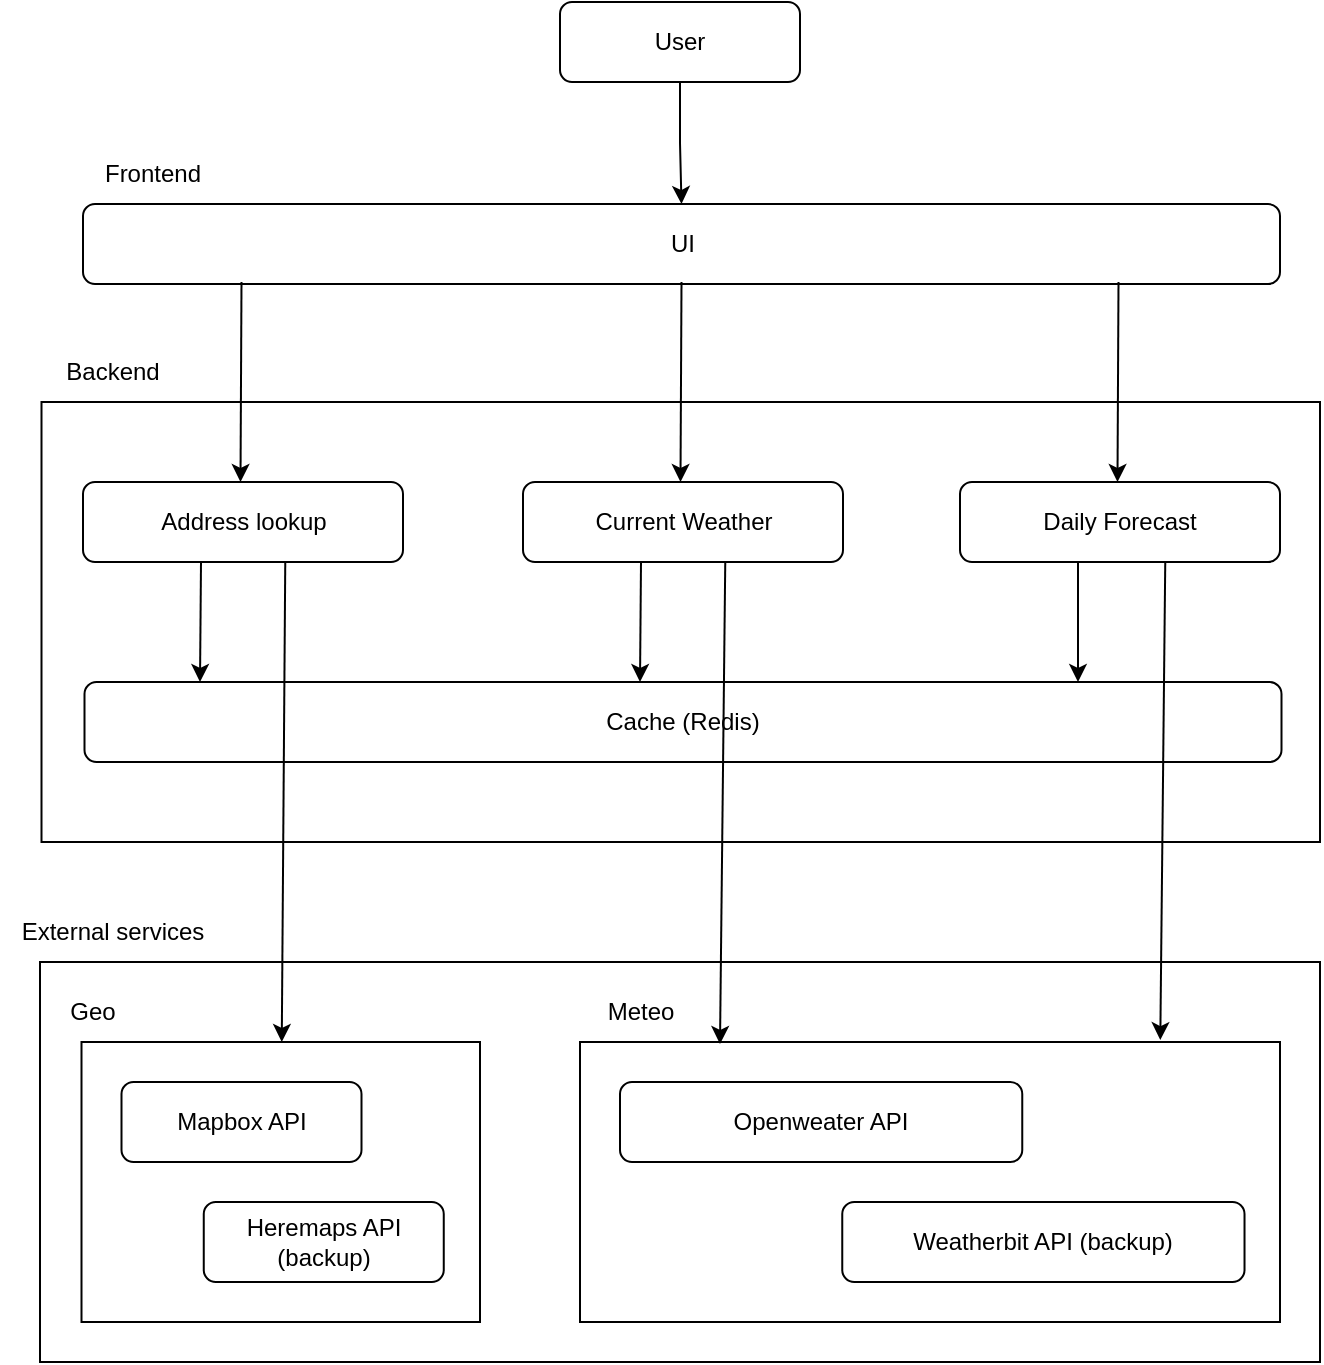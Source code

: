 <mxfile version="24.8.0">
  <diagram id="C5RBs43oDa-KdzZeNtuy" name="Page-1">
    <mxGraphModel dx="1434" dy="754" grid="1" gridSize="10" guides="1" tooltips="1" connect="1" arrows="1" fold="1" page="1" pageScale="1" pageWidth="827" pageHeight="1169" math="0" shadow="0">
      <root>
        <mxCell id="WIyWlLk6GJQsqaUBKTNV-0" />
        <mxCell id="WIyWlLk6GJQsqaUBKTNV-1" parent="WIyWlLk6GJQsqaUBKTNV-0" />
        <mxCell id="KaLArbdQW9kvSMcHce2E-58" value="" style="rounded=0;whiteSpace=wrap;html=1;" vertex="1" parent="WIyWlLk6GJQsqaUBKTNV-1">
          <mxGeometry x="40" y="520" width="640" height="200" as="geometry" />
        </mxCell>
        <mxCell id="KaLArbdQW9kvSMcHce2E-49" value="" style="rounded=0;whiteSpace=wrap;html=1;" vertex="1" parent="WIyWlLk6GJQsqaUBKTNV-1">
          <mxGeometry x="310" y="560" width="350" height="140" as="geometry" />
        </mxCell>
        <mxCell id="KaLArbdQW9kvSMcHce2E-48" value="" style="rounded=0;whiteSpace=wrap;html=1;" vertex="1" parent="WIyWlLk6GJQsqaUBKTNV-1">
          <mxGeometry x="60.75" y="560" width="199.25" height="140" as="geometry" />
        </mxCell>
        <mxCell id="KaLArbdQW9kvSMcHce2E-44" value="" style="rounded=0;whiteSpace=wrap;html=1;" vertex="1" parent="WIyWlLk6GJQsqaUBKTNV-1">
          <mxGeometry x="40.75" y="240" width="639.25" height="220" as="geometry" />
        </mxCell>
        <mxCell id="KaLArbdQW9kvSMcHce2E-14" style="edgeStyle=orthogonalEdgeStyle;rounded=0;orthogonalLoop=1;jettySize=auto;html=1;exitX=0.5;exitY=1;exitDx=0;exitDy=0;entryX=0.5;entryY=0;entryDx=0;entryDy=0;" edge="1" parent="WIyWlLk6GJQsqaUBKTNV-1" source="KaLArbdQW9kvSMcHce2E-0" target="KaLArbdQW9kvSMcHce2E-1">
          <mxGeometry relative="1" as="geometry" />
        </mxCell>
        <mxCell id="KaLArbdQW9kvSMcHce2E-0" value="User" style="rounded=1;whiteSpace=wrap;html=1;fontSize=12;glass=0;strokeWidth=1;shadow=0;" vertex="1" parent="WIyWlLk6GJQsqaUBKTNV-1">
          <mxGeometry x="300" y="40" width="120" height="40" as="geometry" />
        </mxCell>
        <mxCell id="KaLArbdQW9kvSMcHce2E-1" value="UI" style="rounded=1;whiteSpace=wrap;html=1;fontSize=12;glass=0;strokeWidth=1;shadow=0;" vertex="1" parent="WIyWlLk6GJQsqaUBKTNV-1">
          <mxGeometry x="61.5" y="141" width="598.5" height="40" as="geometry" />
        </mxCell>
        <mxCell id="KaLArbdQW9kvSMcHce2E-2" value="Address lookup" style="rounded=1;whiteSpace=wrap;html=1;fontSize=12;glass=0;strokeWidth=1;shadow=0;" vertex="1" parent="WIyWlLk6GJQsqaUBKTNV-1">
          <mxGeometry x="61.5" y="280" width="160" height="40" as="geometry" />
        </mxCell>
        <mxCell id="KaLArbdQW9kvSMcHce2E-3" value="Daily Forecast" style="rounded=1;whiteSpace=wrap;html=1;fontSize=12;glass=0;strokeWidth=1;shadow=0;" vertex="1" parent="WIyWlLk6GJQsqaUBKTNV-1">
          <mxGeometry x="500" y="280" width="160" height="40" as="geometry" />
        </mxCell>
        <mxCell id="KaLArbdQW9kvSMcHce2E-4" value="Current Weather" style="rounded=1;whiteSpace=wrap;html=1;fontSize=12;glass=0;strokeWidth=1;shadow=0;" vertex="1" parent="WIyWlLk6GJQsqaUBKTNV-1">
          <mxGeometry x="281.5" y="280" width="160" height="40" as="geometry" />
        </mxCell>
        <mxCell id="KaLArbdQW9kvSMcHce2E-7" value="Openweater API" style="rounded=1;whiteSpace=wrap;html=1;fontSize=12;glass=0;strokeWidth=1;shadow=0;" vertex="1" parent="WIyWlLk6GJQsqaUBKTNV-1">
          <mxGeometry x="330" y="580" width="201.13" height="40" as="geometry" />
        </mxCell>
        <mxCell id="KaLArbdQW9kvSMcHce2E-9" value="Mapbox API" style="rounded=1;whiteSpace=wrap;html=1;fontSize=12;glass=0;strokeWidth=1;shadow=0;" vertex="1" parent="WIyWlLk6GJQsqaUBKTNV-1">
          <mxGeometry x="80.75" y="580" width="120" height="40" as="geometry" />
        </mxCell>
        <mxCell id="KaLArbdQW9kvSMcHce2E-10" value="Heremaps API&lt;br&gt;(backup)" style="rounded=1;whiteSpace=wrap;html=1;fontSize=12;glass=0;strokeWidth=1;shadow=0;" vertex="1" parent="WIyWlLk6GJQsqaUBKTNV-1">
          <mxGeometry x="121.88" y="640" width="120" height="40" as="geometry" />
        </mxCell>
        <mxCell id="KaLArbdQW9kvSMcHce2E-11" value="Weatherbit API (backup)" style="rounded=1;whiteSpace=wrap;html=1;fontSize=12;glass=0;strokeWidth=1;shadow=0;" vertex="1" parent="WIyWlLk6GJQsqaUBKTNV-1">
          <mxGeometry x="441.13" y="640" width="201.13" height="40" as="geometry" />
        </mxCell>
        <mxCell id="KaLArbdQW9kvSMcHce2E-21" value="Cache (Redis)" style="rounded=1;whiteSpace=wrap;html=1;fontSize=12;glass=0;strokeWidth=1;shadow=0;" vertex="1" parent="WIyWlLk6GJQsqaUBKTNV-1">
          <mxGeometry x="62.25" y="380" width="598.5" height="40" as="geometry" />
        </mxCell>
        <mxCell id="KaLArbdQW9kvSMcHce2E-22" value="" style="endArrow=classic;html=1;rounded=0;entryX=0.5;entryY=0;entryDx=0;entryDy=0;" edge="1" parent="WIyWlLk6GJQsqaUBKTNV-1">
          <mxGeometry width="50" height="50" relative="1" as="geometry">
            <mxPoint x="140.75" y="180" as="sourcePoint" />
            <mxPoint x="140.25" y="280" as="targetPoint" />
          </mxGeometry>
        </mxCell>
        <mxCell id="KaLArbdQW9kvSMcHce2E-25" value="" style="endArrow=classic;html=1;rounded=0;entryX=0.5;entryY=0;entryDx=0;entryDy=0;" edge="1" parent="WIyWlLk6GJQsqaUBKTNV-1">
          <mxGeometry width="50" height="50" relative="1" as="geometry">
            <mxPoint x="360.75" y="180" as="sourcePoint" />
            <mxPoint x="360.25" y="280" as="targetPoint" />
          </mxGeometry>
        </mxCell>
        <mxCell id="KaLArbdQW9kvSMcHce2E-27" value="" style="endArrow=classic;html=1;rounded=0;entryX=0.5;entryY=0;entryDx=0;entryDy=0;" edge="1" parent="WIyWlLk6GJQsqaUBKTNV-1">
          <mxGeometry width="50" height="50" relative="1" as="geometry">
            <mxPoint x="579.25" y="180" as="sourcePoint" />
            <mxPoint x="578.75" y="280" as="targetPoint" />
          </mxGeometry>
        </mxCell>
        <mxCell id="KaLArbdQW9kvSMcHce2E-35" value="" style="endArrow=classic;html=1;rounded=0;" edge="1" parent="WIyWlLk6GJQsqaUBKTNV-1">
          <mxGeometry width="50" height="50" relative="1" as="geometry">
            <mxPoint x="120.5" y="320" as="sourcePoint" />
            <mxPoint x="120" y="380" as="targetPoint" />
          </mxGeometry>
        </mxCell>
        <mxCell id="KaLArbdQW9kvSMcHce2E-36" value="" style="endArrow=classic;html=1;rounded=0;" edge="1" parent="WIyWlLk6GJQsqaUBKTNV-1">
          <mxGeometry width="50" height="50" relative="1" as="geometry">
            <mxPoint x="340.5" y="320" as="sourcePoint" />
            <mxPoint x="340" y="380" as="targetPoint" />
          </mxGeometry>
        </mxCell>
        <mxCell id="KaLArbdQW9kvSMcHce2E-37" value="" style="endArrow=classic;html=1;rounded=0;" edge="1" parent="WIyWlLk6GJQsqaUBKTNV-1">
          <mxGeometry width="50" height="50" relative="1" as="geometry">
            <mxPoint x="559" y="320" as="sourcePoint" />
            <mxPoint x="559" y="380" as="targetPoint" />
          </mxGeometry>
        </mxCell>
        <mxCell id="KaLArbdQW9kvSMcHce2E-38" value="" style="endArrow=classic;html=1;rounded=0;" edge="1" parent="WIyWlLk6GJQsqaUBKTNV-1" target="KaLArbdQW9kvSMcHce2E-48">
          <mxGeometry width="50" height="50" relative="1" as="geometry">
            <mxPoint x="162.63" y="320" as="sourcePoint" />
            <mxPoint x="160" y="520" as="targetPoint" />
          </mxGeometry>
        </mxCell>
        <mxCell id="KaLArbdQW9kvSMcHce2E-46" value="Backend" style="text;html=1;align=center;verticalAlign=middle;resizable=0;points=[];autosize=1;strokeColor=none;fillColor=none;" vertex="1" parent="WIyWlLk6GJQsqaUBKTNV-1">
          <mxGeometry x="40.75" y="210" width="70" height="30" as="geometry" />
        </mxCell>
        <mxCell id="KaLArbdQW9kvSMcHce2E-47" value="Frontend" style="text;html=1;align=center;verticalAlign=middle;resizable=0;points=[];autosize=1;strokeColor=none;fillColor=none;" vertex="1" parent="WIyWlLk6GJQsqaUBKTNV-1">
          <mxGeometry x="60.75" y="111" width="70" height="30" as="geometry" />
        </mxCell>
        <mxCell id="KaLArbdQW9kvSMcHce2E-50" value="" style="endArrow=classic;html=1;rounded=0;entryX=0.2;entryY=0.007;entryDx=0;entryDy=0;entryPerimeter=0;" edge="1" parent="WIyWlLk6GJQsqaUBKTNV-1" target="KaLArbdQW9kvSMcHce2E-49">
          <mxGeometry width="50" height="50" relative="1" as="geometry">
            <mxPoint x="382.63" y="320" as="sourcePoint" />
            <mxPoint x="380" y="543" as="targetPoint" />
          </mxGeometry>
        </mxCell>
        <mxCell id="KaLArbdQW9kvSMcHce2E-51" value="" style="endArrow=classic;html=1;rounded=0;entryX=0.829;entryY=-0.007;entryDx=0;entryDy=0;entryPerimeter=0;" edge="1" parent="WIyWlLk6GJQsqaUBKTNV-1" target="KaLArbdQW9kvSMcHce2E-49">
          <mxGeometry width="50" height="50" relative="1" as="geometry">
            <mxPoint x="602.63" y="320" as="sourcePoint" />
            <mxPoint x="600" y="520" as="targetPoint" />
          </mxGeometry>
        </mxCell>
        <mxCell id="KaLArbdQW9kvSMcHce2E-57" value="External services" style="text;html=1;align=center;verticalAlign=middle;resizable=0;points=[];autosize=1;strokeColor=none;fillColor=none;" vertex="1" parent="WIyWlLk6GJQsqaUBKTNV-1">
          <mxGeometry x="20.75" y="490" width="110" height="30" as="geometry" />
        </mxCell>
        <mxCell id="KaLArbdQW9kvSMcHce2E-59" value="Geo" style="text;html=1;align=center;verticalAlign=middle;resizable=0;points=[];autosize=1;strokeColor=none;fillColor=none;" vertex="1" parent="WIyWlLk6GJQsqaUBKTNV-1">
          <mxGeometry x="40.75" y="530" width="50" height="30" as="geometry" />
        </mxCell>
        <mxCell id="KaLArbdQW9kvSMcHce2E-60" value="Meteo" style="text;html=1;align=center;verticalAlign=middle;resizable=0;points=[];autosize=1;strokeColor=none;fillColor=none;" vertex="1" parent="WIyWlLk6GJQsqaUBKTNV-1">
          <mxGeometry x="310" y="530" width="60" height="30" as="geometry" />
        </mxCell>
      </root>
    </mxGraphModel>
  </diagram>
</mxfile>
